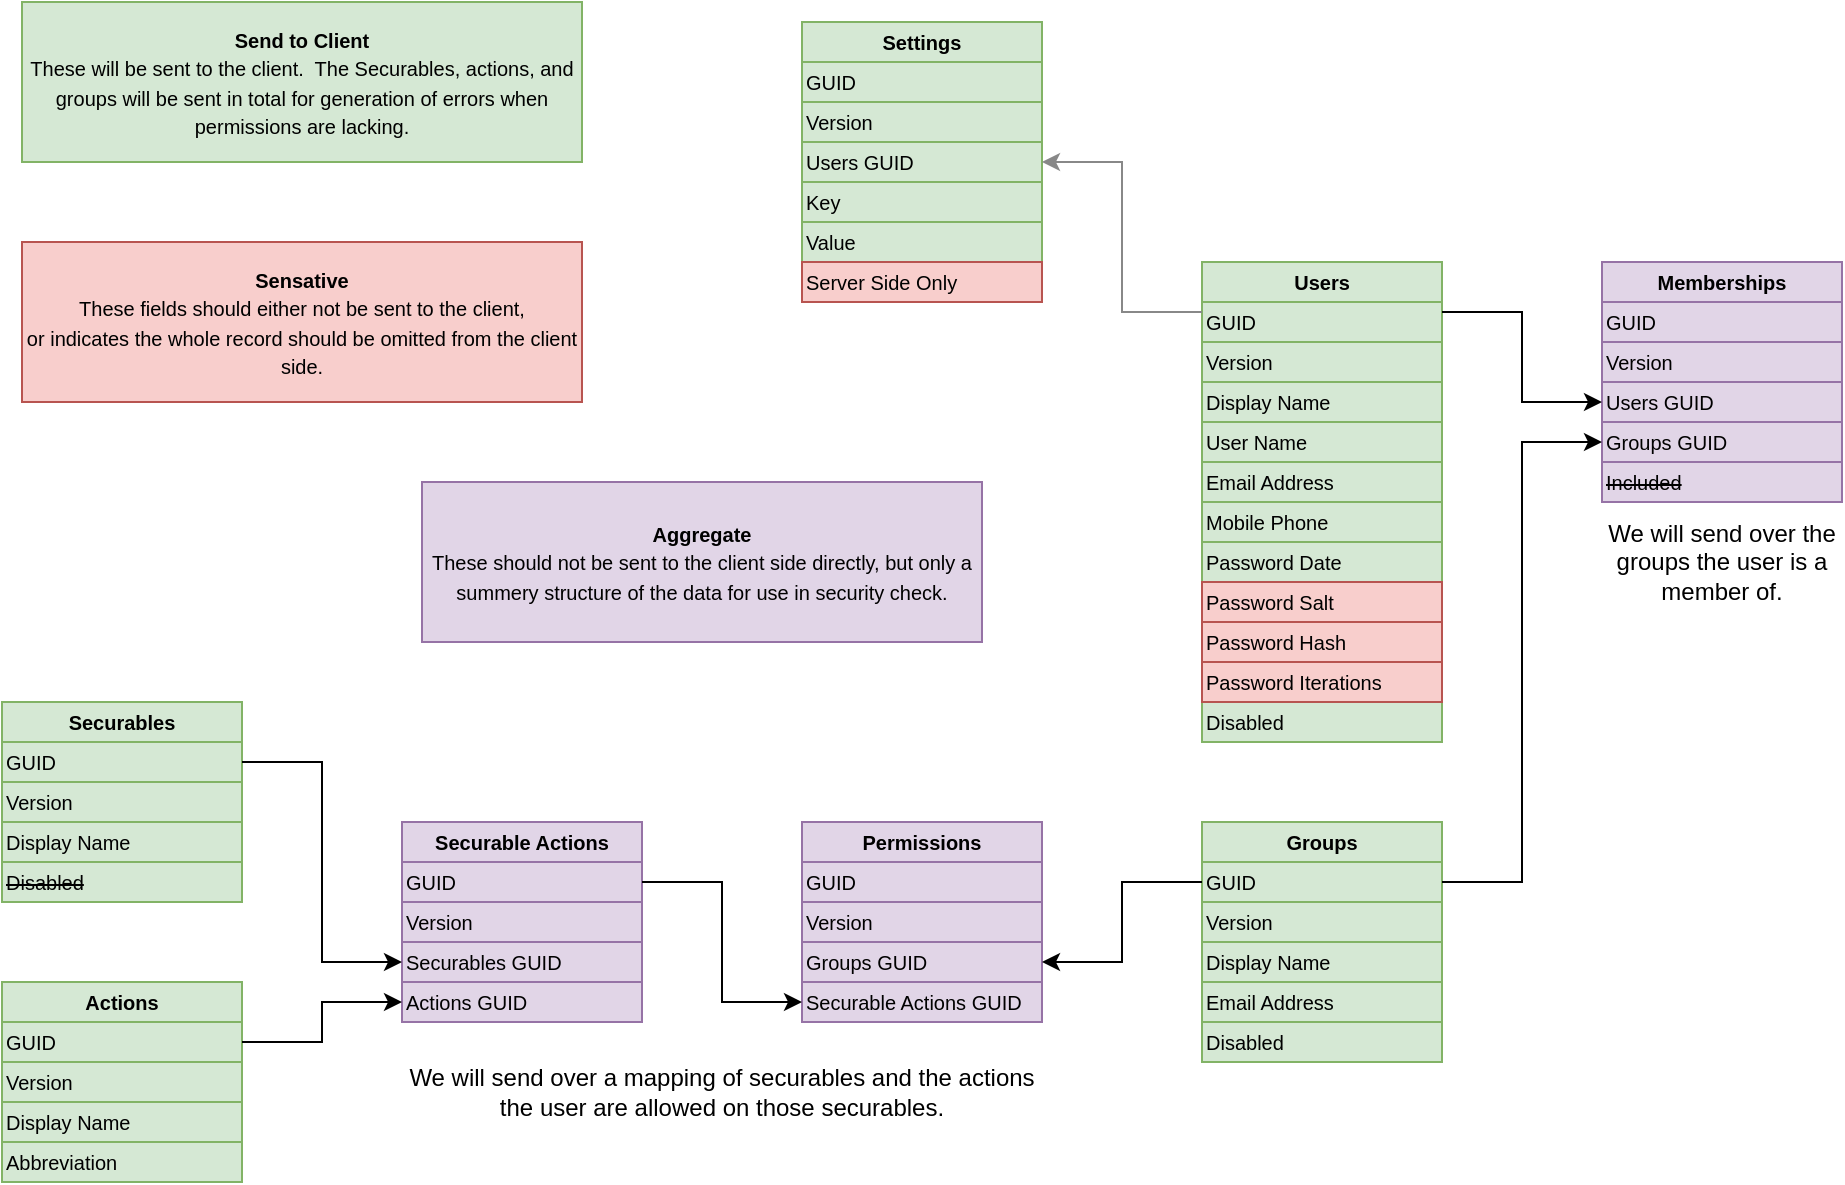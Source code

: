 <mxfile version="14.9.6" type="device"><diagram id="aEPbXL2QANWrZfCUJfse" name="Page-1"><mxGraphModel dx="2189" dy="810" grid="1" gridSize="10" guides="0" tooltips="1" connect="1" arrows="1" fold="1" page="1" pageScale="1" pageWidth="1100" pageHeight="850" math="0" shadow="0"><root><mxCell id="0"/><mxCell id="1" parent="0"/><mxCell id="J0YigIh9h_h78HTHcZtH-50" value="" style="group;fillColor=#e1d5e7;strokeColor=#9673a6;" parent="1" vertex="1" connectable="0"><mxGeometry x="-810" y="530" width="120" height="100" as="geometry"/></mxCell><mxCell id="J0YigIh9h_h78HTHcZtH-6" value="&lt;font style=&quot;font-size: 10px&quot;&gt;Securable Actions&lt;/font&gt;" style="rounded=0;whiteSpace=wrap;html=1;fontStyle=1;fillColor=#e1d5e7;strokeColor=#9673a6;" parent="J0YigIh9h_h78HTHcZtH-50" vertex="1"><mxGeometry width="120" height="20" as="geometry"/></mxCell><mxCell id="J0YigIh9h_h78HTHcZtH-20" value="&lt;font style=&quot;font-size: 10px&quot;&gt;GUID&lt;/font&gt;" style="rounded=0;whiteSpace=wrap;html=1;fontStyle=0;align=left;fillColor=#e1d5e7;strokeColor=#9673a6;" parent="J0YigIh9h_h78HTHcZtH-50" vertex="1"><mxGeometry y="20" width="120" height="20" as="geometry"/></mxCell><mxCell id="J0YigIh9h_h78HTHcZtH-21" value="&lt;font style=&quot;font-size: 10px&quot;&gt;Version&lt;/font&gt;" style="rounded=0;whiteSpace=wrap;html=1;fontStyle=0;align=left;fillColor=#e1d5e7;strokeColor=#9673a6;" parent="J0YigIh9h_h78HTHcZtH-50" vertex="1"><mxGeometry y="40" width="120" height="20" as="geometry"/></mxCell><mxCell id="J0YigIh9h_h78HTHcZtH-43" value="&lt;font style=&quot;font-size: 10px&quot;&gt;Securables GUID&lt;/font&gt;" style="rounded=0;whiteSpace=wrap;html=1;fontStyle=0;align=left;fillColor=#e1d5e7;strokeColor=#9673a6;" parent="J0YigIh9h_h78HTHcZtH-50" vertex="1"><mxGeometry y="60" width="120" height="20" as="geometry"/></mxCell><mxCell id="J0YigIh9h_h78HTHcZtH-44" value="&lt;font style=&quot;font-size: 10px&quot;&gt;Actions GUID&lt;/font&gt;" style="rounded=0;whiteSpace=wrap;html=1;fontStyle=0;align=left;fillColor=#e1d5e7;strokeColor=#9673a6;" parent="J0YigIh9h_h78HTHcZtH-50" vertex="1"><mxGeometry y="80" width="120" height="20" as="geometry"/></mxCell><mxCell id="J0YigIh9h_h78HTHcZtH-51" value="" style="group;fillColor=#d5e8d4;strokeColor=#82b366;" parent="1" vertex="1" connectable="0"><mxGeometry x="-1010" y="610" width="120" height="100" as="geometry"/></mxCell><mxCell id="J0YigIh9h_h78HTHcZtH-5" value="&lt;font style=&quot;font-size: 10px&quot;&gt;Actions&lt;/font&gt;" style="rounded=0;whiteSpace=wrap;html=1;fontStyle=1;fillColor=#d5e8d4;strokeColor=#82b366;" parent="J0YigIh9h_h78HTHcZtH-51" vertex="1"><mxGeometry width="120" height="20" as="geometry"/></mxCell><mxCell id="J0YigIh9h_h78HTHcZtH-16" value="&lt;font style=&quot;font-size: 10px&quot;&gt;GUID&lt;/font&gt;" style="rounded=0;whiteSpace=wrap;html=1;fontStyle=0;align=left;fillColor=#d5e8d4;strokeColor=#82b366;" parent="J0YigIh9h_h78HTHcZtH-51" vertex="1"><mxGeometry y="20" width="120" height="20" as="geometry"/></mxCell><mxCell id="J0YigIh9h_h78HTHcZtH-17" value="&lt;font style=&quot;font-size: 10px&quot;&gt;Version&lt;/font&gt;" style="rounded=0;whiteSpace=wrap;html=1;fontStyle=0;align=left;fillColor=#d5e8d4;strokeColor=#82b366;" parent="J0YigIh9h_h78HTHcZtH-51" vertex="1"><mxGeometry y="40" width="120" height="20" as="geometry"/></mxCell><mxCell id="J0YigIh9h_h78HTHcZtH-45" value="&lt;font style=&quot;font-size: 10px&quot;&gt;Display Name&lt;/font&gt;" style="rounded=0;whiteSpace=wrap;html=1;fontStyle=0;align=left;fillColor=#d5e8d4;strokeColor=#82b366;" parent="J0YigIh9h_h78HTHcZtH-51" vertex="1"><mxGeometry y="60" width="120" height="20" as="geometry"/></mxCell><mxCell id="J0YigIh9h_h78HTHcZtH-46" value="&lt;font style=&quot;font-size: 10px&quot;&gt;Abbreviation&lt;/font&gt;" style="rounded=0;whiteSpace=wrap;html=1;fontStyle=0;align=left;fillColor=#d5e8d4;strokeColor=#82b366;" parent="J0YigIh9h_h78HTHcZtH-51" vertex="1"><mxGeometry y="80" width="120" height="20" as="geometry"/></mxCell><mxCell id="J0YigIh9h_h78HTHcZtH-52" value="" style="group;fillColor=#e1d5e7;strokeColor=#9673a6;" parent="1" vertex="1" connectable="0"><mxGeometry x="-610" y="530" width="120" height="100" as="geometry"/></mxCell><mxCell id="J0YigIh9h_h78HTHcZtH-8" value="&lt;font style=&quot;font-size: 10px&quot;&gt;Permissions&lt;/font&gt;" style="rounded=0;whiteSpace=wrap;html=1;fontStyle=1;fillColor=#e1d5e7;strokeColor=#9673a6;" parent="J0YigIh9h_h78HTHcZtH-52" vertex="1"><mxGeometry width="120" height="20" as="geometry"/></mxCell><mxCell id="J0YigIh9h_h78HTHcZtH-24" value="&lt;font style=&quot;font-size: 10px&quot;&gt;GUID&lt;/font&gt;" style="rounded=0;whiteSpace=wrap;html=1;fontStyle=0;align=left;fillColor=#e1d5e7;strokeColor=#9673a6;" parent="J0YigIh9h_h78HTHcZtH-52" vertex="1"><mxGeometry y="20" width="120" height="20" as="geometry"/></mxCell><mxCell id="J0YigIh9h_h78HTHcZtH-25" value="&lt;font style=&quot;font-size: 10px&quot;&gt;Version&lt;/font&gt;" style="rounded=0;whiteSpace=wrap;html=1;fontStyle=0;align=left;fillColor=#e1d5e7;strokeColor=#9673a6;" parent="J0YigIh9h_h78HTHcZtH-52" vertex="1"><mxGeometry y="40" width="120" height="20" as="geometry"/></mxCell><mxCell id="J0YigIh9h_h78HTHcZtH-41" value="&lt;font style=&quot;font-size: 10px&quot;&gt;Groups GUID&lt;/font&gt;" style="rounded=0;whiteSpace=wrap;html=1;fontStyle=0;align=left;fillColor=#e1d5e7;strokeColor=#9673a6;" parent="J0YigIh9h_h78HTHcZtH-52" vertex="1"><mxGeometry y="60" width="120" height="20" as="geometry"/></mxCell><mxCell id="J0YigIh9h_h78HTHcZtH-42" value="&lt;font style=&quot;font-size: 10px&quot;&gt;Securable Actions GUID&lt;/font&gt;" style="rounded=0;whiteSpace=wrap;html=1;fontStyle=0;align=left;fillColor=#e1d5e7;strokeColor=#9673a6;" parent="J0YigIh9h_h78HTHcZtH-52" vertex="1"><mxGeometry y="80" width="120" height="20" as="geometry"/></mxCell><mxCell id="J0YigIh9h_h78HTHcZtH-53" value="" style="group;fillColor=#d5e8d4;strokeColor=#82b366;" parent="1" vertex="1" connectable="0"><mxGeometry x="-1010" y="470" width="120" height="100" as="geometry"/></mxCell><mxCell id="J0YigIh9h_h78HTHcZtH-7" value="&lt;font style=&quot;font-size: 10px&quot;&gt;Securables&lt;/font&gt;" style="rounded=0;whiteSpace=wrap;html=1;fontStyle=1;fillColor=#d5e8d4;strokeColor=#82b366;" parent="J0YigIh9h_h78HTHcZtH-53" vertex="1"><mxGeometry width="120" height="20" as="geometry"/></mxCell><mxCell id="J0YigIh9h_h78HTHcZtH-18" value="&lt;font style=&quot;font-size: 10px&quot;&gt;GUID&lt;/font&gt;" style="rounded=0;whiteSpace=wrap;html=1;fontStyle=0;align=left;fillColor=#d5e8d4;strokeColor=#82b366;" parent="J0YigIh9h_h78HTHcZtH-53" vertex="1"><mxGeometry y="20" width="120" height="20" as="geometry"/></mxCell><mxCell id="J0YigIh9h_h78HTHcZtH-19" value="&lt;font style=&quot;font-size: 10px&quot;&gt;Version&lt;/font&gt;" style="rounded=0;whiteSpace=wrap;html=1;fontStyle=0;align=left;fillColor=#d5e8d4;strokeColor=#82b366;" parent="J0YigIh9h_h78HTHcZtH-53" vertex="1"><mxGeometry y="40" width="120" height="20" as="geometry"/></mxCell><mxCell id="J0YigIh9h_h78HTHcZtH-47" value="&lt;font style=&quot;font-size: 10px&quot;&gt;Display Name&lt;/font&gt;" style="rounded=0;whiteSpace=wrap;html=1;fontStyle=0;align=left;fillColor=#d5e8d4;strokeColor=#82b366;" parent="J0YigIh9h_h78HTHcZtH-53" vertex="1"><mxGeometry y="60" width="120" height="20" as="geometry"/></mxCell><mxCell id="J0YigIh9h_h78HTHcZtH-48" value="&lt;font style=&quot;font-size: 10px&quot;&gt;&lt;strike&gt;Disabled&lt;/strike&gt;&lt;/font&gt;" style="rounded=0;whiteSpace=wrap;html=1;fontStyle=0;align=left;fillColor=#d5e8d4;strokeColor=#82b366;" parent="J0YigIh9h_h78HTHcZtH-53" vertex="1"><mxGeometry y="80" width="120" height="20" as="geometry"/></mxCell><mxCell id="J0YigIh9h_h78HTHcZtH-58" value="" style="group;fillColor=#d5e8d4;strokeColor=#82b366;" parent="1" vertex="1" connectable="0"><mxGeometry x="-610" y="130" width="120" height="140" as="geometry"/></mxCell><mxCell id="J0YigIh9h_h78HTHcZtH-9" value="&lt;font style=&quot;font-size: 10px&quot;&gt;Settings&lt;/font&gt;" style="rounded=0;whiteSpace=wrap;html=1;fontStyle=1;fillColor=#d5e8d4;strokeColor=#82b366;" parent="J0YigIh9h_h78HTHcZtH-58" vertex="1"><mxGeometry width="120" height="20" as="geometry"/></mxCell><mxCell id="J0YigIh9h_h78HTHcZtH-22" value="&lt;font style=&quot;font-size: 10px&quot;&gt;GUID&lt;/font&gt;" style="rounded=0;whiteSpace=wrap;html=1;fontStyle=0;align=left;fillColor=#d5e8d4;strokeColor=#82b366;" parent="J0YigIh9h_h78HTHcZtH-58" vertex="1"><mxGeometry y="20" width="120" height="20" as="geometry"/></mxCell><mxCell id="J0YigIh9h_h78HTHcZtH-23" value="&lt;font style=&quot;font-size: 10px&quot;&gt;Version&lt;/font&gt;" style="rounded=0;whiteSpace=wrap;html=1;fontStyle=0;align=left;fillColor=#d5e8d4;strokeColor=#82b366;" parent="J0YigIh9h_h78HTHcZtH-58" vertex="1"><mxGeometry y="40" width="120" height="20" as="geometry"/></mxCell><mxCell id="J0YigIh9h_h78HTHcZtH-54" value="&lt;span style=&quot;font-size: 10px&quot;&gt;Users GUID&lt;/span&gt;" style="rounded=0;whiteSpace=wrap;html=1;fontStyle=0;align=left;fillColor=#d5e8d4;strokeColor=#82b366;" parent="J0YigIh9h_h78HTHcZtH-58" vertex="1"><mxGeometry y="60" width="120" height="20" as="geometry"/></mxCell><mxCell id="J0YigIh9h_h78HTHcZtH-55" value="&lt;span style=&quot;font-size: 10px&quot;&gt;Key&lt;/span&gt;" style="rounded=0;whiteSpace=wrap;html=1;fontStyle=0;align=left;fillColor=#d5e8d4;strokeColor=#82b366;" parent="J0YigIh9h_h78HTHcZtH-58" vertex="1"><mxGeometry y="80" width="120" height="20" as="geometry"/></mxCell><mxCell id="J0YigIh9h_h78HTHcZtH-56" value="&lt;span style=&quot;font-size: 10px&quot;&gt;Value&lt;/span&gt;" style="rounded=0;whiteSpace=wrap;html=1;fontStyle=0;align=left;fillColor=#d5e8d4;strokeColor=#82b366;" parent="J0YigIh9h_h78HTHcZtH-58" vertex="1"><mxGeometry y="100" width="120" height="20" as="geometry"/></mxCell><mxCell id="J0YigIh9h_h78HTHcZtH-57" value="&lt;span style=&quot;font-size: 10px&quot;&gt;Server Side Only&lt;/span&gt;" style="rounded=0;whiteSpace=wrap;html=1;fontStyle=0;align=left;fillColor=#f8cecc;strokeColor=#b85450;" parent="J0YigIh9h_h78HTHcZtH-58" vertex="1"><mxGeometry y="120" width="120" height="20" as="geometry"/></mxCell><mxCell id="J0YigIh9h_h78HTHcZtH-59" value="" style="group;fillColor=#e1d5e7;strokeColor=#9673a6;" parent="1" vertex="1" connectable="0"><mxGeometry x="-210" y="250" width="120" height="120" as="geometry"/></mxCell><mxCell id="J0YigIh9h_h78HTHcZtH-4" value="&lt;font style=&quot;font-size: 10px&quot;&gt;Memberships&lt;/font&gt;" style="rounded=0;whiteSpace=wrap;html=1;fontStyle=1;fillColor=#e1d5e7;strokeColor=#9673a6;" parent="J0YigIh9h_h78HTHcZtH-59" vertex="1"><mxGeometry width="120" height="20" as="geometry"/></mxCell><mxCell id="J0YigIh9h_h78HTHcZtH-14" value="&lt;font style=&quot;font-size: 10px&quot;&gt;GUID&lt;/font&gt;" style="rounded=0;whiteSpace=wrap;html=1;fontStyle=0;align=left;fillColor=#e1d5e7;strokeColor=#9673a6;" parent="J0YigIh9h_h78HTHcZtH-59" vertex="1"><mxGeometry y="20" width="120" height="20" as="geometry"/></mxCell><mxCell id="J0YigIh9h_h78HTHcZtH-15" value="&lt;font style=&quot;font-size: 10px&quot;&gt;Version&lt;/font&gt;" style="rounded=0;whiteSpace=wrap;html=1;fontStyle=0;align=left;fillColor=#e1d5e7;strokeColor=#9673a6;" parent="J0YigIh9h_h78HTHcZtH-59" vertex="1"><mxGeometry y="40" width="120" height="20" as="geometry"/></mxCell><mxCell id="J0YigIh9h_h78HTHcZtH-38" value="&lt;font style=&quot;font-size: 10px&quot;&gt;Users GUID&lt;/font&gt;" style="rounded=0;whiteSpace=wrap;html=1;fontStyle=0;align=left;fillColor=#e1d5e7;strokeColor=#9673a6;" parent="J0YigIh9h_h78HTHcZtH-59" vertex="1"><mxGeometry y="60" width="120" height="20" as="geometry"/></mxCell><mxCell id="J0YigIh9h_h78HTHcZtH-39" value="&lt;font style=&quot;font-size: 10px&quot;&gt;Groups GUID&lt;/font&gt;" style="rounded=0;whiteSpace=wrap;html=1;fontStyle=0;align=left;fillColor=#e1d5e7;strokeColor=#9673a6;" parent="J0YigIh9h_h78HTHcZtH-59" vertex="1"><mxGeometry y="80" width="120" height="20" as="geometry"/></mxCell><mxCell id="J0YigIh9h_h78HTHcZtH-49" value="&lt;font style=&quot;font-size: 10px&quot;&gt;&lt;strike&gt;Included&lt;/strike&gt;&lt;/font&gt;" style="rounded=0;whiteSpace=wrap;html=1;fontStyle=0;align=left;fillColor=#e1d5e7;strokeColor=#9673a6;" parent="J0YigIh9h_h78HTHcZtH-59" vertex="1"><mxGeometry y="100" width="120" height="20" as="geometry"/></mxCell><mxCell id="J0YigIh9h_h78HTHcZtH-60" value="" style="group;fillColor=#d5e8d4;strokeColor=#82b366;" parent="1" vertex="1" connectable="0"><mxGeometry x="-410" y="250" width="120" height="240" as="geometry"/></mxCell><mxCell id="J0YigIh9h_h78HTHcZtH-2" value="&lt;font style=&quot;font-size: 10px&quot;&gt;Users&lt;/font&gt;" style="rounded=0;whiteSpace=wrap;html=1;fontStyle=1;fillColor=#d5e8d4;strokeColor=#82b366;" parent="J0YigIh9h_h78HTHcZtH-60" vertex="1"><mxGeometry width="120" height="20" as="geometry"/></mxCell><mxCell id="J0YigIh9h_h78HTHcZtH-10" value="&lt;font style=&quot;font-size: 10px&quot;&gt;GUID&lt;/font&gt;" style="rounded=0;whiteSpace=wrap;html=1;fontStyle=0;align=left;fillColor=#d5e8d4;strokeColor=#82b366;" parent="J0YigIh9h_h78HTHcZtH-60" vertex="1"><mxGeometry y="20" width="120" height="20" as="geometry"/></mxCell><mxCell id="J0YigIh9h_h78HTHcZtH-11" value="&lt;font style=&quot;font-size: 10px&quot;&gt;Version&lt;/font&gt;" style="rounded=0;whiteSpace=wrap;html=1;fontStyle=0;align=left;fillColor=#d5e8d4;strokeColor=#82b366;" parent="J0YigIh9h_h78HTHcZtH-60" vertex="1"><mxGeometry y="40" width="120" height="20" as="geometry"/></mxCell><mxCell id="J0YigIh9h_h78HTHcZtH-26" value="&lt;font style=&quot;font-size: 10px&quot;&gt;Display Name&lt;/font&gt;" style="rounded=0;whiteSpace=wrap;html=1;fontStyle=0;align=left;fillColor=#d5e8d4;strokeColor=#82b366;" parent="J0YigIh9h_h78HTHcZtH-60" vertex="1"><mxGeometry y="60" width="120" height="20" as="geometry"/></mxCell><mxCell id="J0YigIh9h_h78HTHcZtH-27" value="&lt;font style=&quot;font-size: 10px&quot;&gt;User Name&lt;/font&gt;" style="rounded=0;whiteSpace=wrap;html=1;fontStyle=0;align=left;fillColor=#d5e8d4;strokeColor=#82b366;" parent="J0YigIh9h_h78HTHcZtH-60" vertex="1"><mxGeometry y="80" width="120" height="20" as="geometry"/></mxCell><mxCell id="J0YigIh9h_h78HTHcZtH-28" value="&lt;font style=&quot;font-size: 10px&quot;&gt;Email Address&lt;/font&gt;" style="rounded=0;whiteSpace=wrap;html=1;fontStyle=0;align=left;fillColor=#d5e8d4;strokeColor=#82b366;" parent="J0YigIh9h_h78HTHcZtH-60" vertex="1"><mxGeometry y="100" width="120" height="20" as="geometry"/></mxCell><mxCell id="J0YigIh9h_h78HTHcZtH-29" value="&lt;font style=&quot;font-size: 10px&quot;&gt;Mobile Phone&lt;/font&gt;" style="rounded=0;whiteSpace=wrap;html=1;fontStyle=0;align=left;fillColor=#d5e8d4;strokeColor=#82b366;" parent="J0YigIh9h_h78HTHcZtH-60" vertex="1"><mxGeometry y="120" width="120" height="20" as="geometry"/></mxCell><mxCell id="J0YigIh9h_h78HTHcZtH-30" value="&lt;font style=&quot;font-size: 10px&quot;&gt;Password Date&lt;/font&gt;" style="rounded=0;whiteSpace=wrap;html=1;fontStyle=0;align=left;fillColor=#d5e8d4;strokeColor=#82b366;" parent="J0YigIh9h_h78HTHcZtH-60" vertex="1"><mxGeometry y="140" width="120" height="20" as="geometry"/></mxCell><mxCell id="J0YigIh9h_h78HTHcZtH-31" value="&lt;font style=&quot;font-size: 10px&quot;&gt;Password Salt&lt;/font&gt;" style="rounded=0;whiteSpace=wrap;html=1;fontStyle=0;align=left;fillColor=#d5e8d4;strokeColor=#82b366;" parent="J0YigIh9h_h78HTHcZtH-60" vertex="1"><mxGeometry y="160" width="120" height="20" as="geometry"/></mxCell><mxCell id="J0YigIh9h_h78HTHcZtH-32" value="&lt;font style=&quot;font-size: 10px&quot;&gt;Password Hash&lt;/font&gt;" style="rounded=0;whiteSpace=wrap;html=1;fontStyle=0;align=left;fillColor=#f8cecc;strokeColor=#b85450;" parent="J0YigIh9h_h78HTHcZtH-60" vertex="1"><mxGeometry y="180" width="120" height="20" as="geometry"/></mxCell><mxCell id="J0YigIh9h_h78HTHcZtH-33" value="&lt;font style=&quot;font-size: 10px&quot;&gt;Password Iterations&lt;/font&gt;" style="rounded=0;whiteSpace=wrap;html=1;fontStyle=0;align=left;fillColor=#d5e8d4;strokeColor=#82b366;" parent="J0YigIh9h_h78HTHcZtH-60" vertex="1"><mxGeometry y="200" width="120" height="20" as="geometry"/></mxCell><mxCell id="J0YigIh9h_h78HTHcZtH-34" value="&lt;font style=&quot;font-size: 10px&quot;&gt;Disabled&lt;/font&gt;" style="rounded=0;whiteSpace=wrap;html=1;fontStyle=0;align=left;fillColor=#d5e8d4;strokeColor=#82b366;" parent="J0YigIh9h_h78HTHcZtH-60" vertex="1"><mxGeometry y="220" width="120" height="20" as="geometry"/></mxCell><mxCell id="qnUgFjZPSP_Xb5WlxLj6-1" value="&lt;font style=&quot;font-size: 10px&quot;&gt;Password Date&lt;/font&gt;" style="rounded=0;whiteSpace=wrap;html=1;fontStyle=0;align=left;fillColor=#d5e8d4;strokeColor=#82b366;" vertex="1" parent="J0YigIh9h_h78HTHcZtH-60"><mxGeometry y="140" width="120" height="20" as="geometry"/></mxCell><mxCell id="qnUgFjZPSP_Xb5WlxLj6-2" value="&lt;font style=&quot;font-size: 10px&quot;&gt;Password Salt&lt;/font&gt;" style="rounded=0;whiteSpace=wrap;html=1;fontStyle=0;align=left;fillColor=#f8cecc;strokeColor=#b85450;" vertex="1" parent="J0YigIh9h_h78HTHcZtH-60"><mxGeometry y="160" width="120" height="20" as="geometry"/></mxCell><mxCell id="qnUgFjZPSP_Xb5WlxLj6-3" value="&lt;font style=&quot;font-size: 10px&quot;&gt;Password Iterations&lt;/font&gt;" style="rounded=0;whiteSpace=wrap;html=1;fontStyle=0;align=left;fillColor=#f8cecc;strokeColor=#b85450;" vertex="1" parent="J0YigIh9h_h78HTHcZtH-60"><mxGeometry y="200" width="120" height="20" as="geometry"/></mxCell><mxCell id="J0YigIh9h_h78HTHcZtH-61" value="" style="group;fillColor=#d5e8d4;strokeColor=#82b366;" parent="1" vertex="1" connectable="0"><mxGeometry x="-410" y="530" width="120" height="120" as="geometry"/></mxCell><mxCell id="J0YigIh9h_h78HTHcZtH-3" value="&lt;font style=&quot;font-size: 10px&quot;&gt;Groups&lt;/font&gt;" style="rounded=0;whiteSpace=wrap;html=1;fontStyle=1;fillColor=#d5e8d4;strokeColor=#82b366;" parent="J0YigIh9h_h78HTHcZtH-61" vertex="1"><mxGeometry width="120" height="20" as="geometry"/></mxCell><mxCell id="J0YigIh9h_h78HTHcZtH-12" value="&lt;font style=&quot;font-size: 10px&quot;&gt;GUID&lt;/font&gt;" style="rounded=0;whiteSpace=wrap;html=1;fontStyle=0;align=left;fillColor=#d5e8d4;strokeColor=#82b366;" parent="J0YigIh9h_h78HTHcZtH-61" vertex="1"><mxGeometry y="20" width="120" height="20" as="geometry"/></mxCell><mxCell id="J0YigIh9h_h78HTHcZtH-13" value="&lt;font style=&quot;font-size: 10px&quot;&gt;Version&lt;/font&gt;" style="rounded=0;whiteSpace=wrap;html=1;fontStyle=0;align=left;fillColor=#d5e8d4;strokeColor=#82b366;" parent="J0YigIh9h_h78HTHcZtH-61" vertex="1"><mxGeometry y="40" width="120" height="20" as="geometry"/></mxCell><mxCell id="J0YigIh9h_h78HTHcZtH-35" value="&lt;font style=&quot;font-size: 10px&quot;&gt;Display Name&lt;/font&gt;" style="rounded=0;whiteSpace=wrap;html=1;fontStyle=0;align=left;fillColor=#d5e8d4;strokeColor=#82b366;" parent="J0YigIh9h_h78HTHcZtH-61" vertex="1"><mxGeometry y="60" width="120" height="20" as="geometry"/></mxCell><mxCell id="J0YigIh9h_h78HTHcZtH-36" value="&lt;font style=&quot;font-size: 10px&quot;&gt;Email Address&lt;/font&gt;" style="rounded=0;whiteSpace=wrap;html=1;fontStyle=0;align=left;fillColor=#d5e8d4;strokeColor=#82b366;" parent="J0YigIh9h_h78HTHcZtH-61" vertex="1"><mxGeometry y="80" width="120" height="20" as="geometry"/></mxCell><mxCell id="J0YigIh9h_h78HTHcZtH-37" value="&lt;font style=&quot;font-size: 10px&quot;&gt;Disabled&lt;/font&gt;" style="rounded=0;whiteSpace=wrap;html=1;fontStyle=0;align=left;fillColor=#d5e8d4;strokeColor=#82b366;" parent="J0YigIh9h_h78HTHcZtH-61" vertex="1"><mxGeometry y="100" width="120" height="20" as="geometry"/></mxCell><mxCell id="J0YigIh9h_h78HTHcZtH-63" style="edgeStyle=orthogonalEdgeStyle;rounded=0;orthogonalLoop=1;jettySize=auto;html=1;exitX=1;exitY=0.25;exitDx=0;exitDy=0;entryX=0;entryY=0.5;entryDx=0;entryDy=0;" parent="1" source="J0YigIh9h_h78HTHcZtH-10" target="J0YigIh9h_h78HTHcZtH-38" edge="1"><mxGeometry relative="1" as="geometry"/></mxCell><mxCell id="J0YigIh9h_h78HTHcZtH-64" style="edgeStyle=orthogonalEdgeStyle;rounded=0;orthogonalLoop=1;jettySize=auto;html=1;exitX=1;exitY=0.5;exitDx=0;exitDy=0;entryX=0;entryY=0.5;entryDx=0;entryDy=0;" parent="1" source="J0YigIh9h_h78HTHcZtH-12" target="J0YigIh9h_h78HTHcZtH-39" edge="1"><mxGeometry relative="1" as="geometry"/></mxCell><mxCell id="J0YigIh9h_h78HTHcZtH-66" style="edgeStyle=orthogonalEdgeStyle;rounded=0;orthogonalLoop=1;jettySize=auto;html=1;exitX=0;exitY=0.5;exitDx=0;exitDy=0;entryX=1;entryY=0.5;entryDx=0;entryDy=0;" parent="1" source="J0YigIh9h_h78HTHcZtH-12" target="J0YigIh9h_h78HTHcZtH-41" edge="1"><mxGeometry relative="1" as="geometry"/></mxCell><mxCell id="J0YigIh9h_h78HTHcZtH-67" style="edgeStyle=orthogonalEdgeStyle;rounded=0;orthogonalLoop=1;jettySize=auto;html=1;exitX=1;exitY=0.5;exitDx=0;exitDy=0;entryX=0;entryY=0.5;entryDx=0;entryDy=0;fillColor=#e1d5e7;" parent="1" source="J0YigIh9h_h78HTHcZtH-20" target="J0YigIh9h_h78HTHcZtH-42" edge="1"><mxGeometry relative="1" as="geometry"/></mxCell><mxCell id="J0YigIh9h_h78HTHcZtH-69" style="edgeStyle=orthogonalEdgeStyle;rounded=0;orthogonalLoop=1;jettySize=auto;html=1;exitX=1;exitY=0.5;exitDx=0;exitDy=0;entryX=0;entryY=0.5;entryDx=0;entryDy=0;" parent="1" source="J0YigIh9h_h78HTHcZtH-18" target="J0YigIh9h_h78HTHcZtH-43" edge="1"><mxGeometry relative="1" as="geometry"/></mxCell><mxCell id="J0YigIh9h_h78HTHcZtH-70" style="edgeStyle=orthogonalEdgeStyle;rounded=0;orthogonalLoop=1;jettySize=auto;html=1;exitX=1;exitY=0.5;exitDx=0;exitDy=0;entryX=0;entryY=0.5;entryDx=0;entryDy=0;" parent="1" source="J0YigIh9h_h78HTHcZtH-16" target="J0YigIh9h_h78HTHcZtH-44" edge="1"><mxGeometry relative="1" as="geometry"/></mxCell><mxCell id="J0YigIh9h_h78HTHcZtH-71" style="edgeStyle=orthogonalEdgeStyle;rounded=0;orthogonalLoop=1;jettySize=auto;html=1;exitX=0;exitY=0.25;exitDx=0;exitDy=0;entryX=1;entryY=0.5;entryDx=0;entryDy=0;strokeColor=#888888;" parent="1" source="J0YigIh9h_h78HTHcZtH-10" target="J0YigIh9h_h78HTHcZtH-54" edge="1"><mxGeometry relative="1" as="geometry"/></mxCell><mxCell id="qnUgFjZPSP_Xb5WlxLj6-4" value="&lt;font style=&quot;font-size: 10px&quot;&gt;&lt;b&gt;Send to Client&lt;/b&gt;&lt;br&gt;These will be sent to the client.&amp;nbsp; The Securables, actions, and groups will be sent in total for generation of errors when permissions are lacking.&lt;/font&gt;" style="rounded=0;whiteSpace=wrap;html=1;fillColor=#d5e8d4;strokeColor=#82b366;" vertex="1" parent="1"><mxGeometry x="-1000" y="120" width="280" height="80" as="geometry"/></mxCell><mxCell id="qnUgFjZPSP_Xb5WlxLj6-5" value="&lt;font style=&quot;font-size: 10px&quot;&gt;&lt;b&gt;Sensative&lt;/b&gt;&lt;br&gt;These fields should either not be sent to the client,&lt;br&gt;or indicates the whole record should be omitted from the client side.&lt;/font&gt;" style="rounded=0;whiteSpace=wrap;html=1;fillColor=#f8cecc;strokeColor=#b85450;" vertex="1" parent="1"><mxGeometry x="-1000" y="240" width="280" height="80" as="geometry"/></mxCell><mxCell id="qnUgFjZPSP_Xb5WlxLj6-6" value="&lt;font style=&quot;font-size: 10px&quot;&gt;&lt;b&gt;Aggregate&lt;/b&gt;&lt;br&gt;These should not be sent to the client side directly, but only a summery structure of the data for use in security check.&lt;/font&gt;" style="rounded=0;whiteSpace=wrap;html=1;fillColor=#e1d5e7;strokeColor=#9673a6;" vertex="1" parent="1"><mxGeometry x="-800" y="360" width="280" height="80" as="geometry"/></mxCell><mxCell id="qnUgFjZPSP_Xb5WlxLj6-7" value="We will send over a mapping of securables and the actions the user are allowed on those securables." style="text;html=1;strokeColor=none;fillColor=none;align=center;verticalAlign=middle;whiteSpace=wrap;rounded=0;" vertex="1" parent="1"><mxGeometry x="-810" y="650" width="320" height="30" as="geometry"/></mxCell><mxCell id="qnUgFjZPSP_Xb5WlxLj6-10" value="We will send over the groups the user is a member of." style="text;html=1;strokeColor=none;fillColor=none;align=center;verticalAlign=middle;whiteSpace=wrap;rounded=0;" vertex="1" parent="1"><mxGeometry x="-210" y="390" width="120" height="20" as="geometry"/></mxCell></root></mxGraphModel></diagram></mxfile>